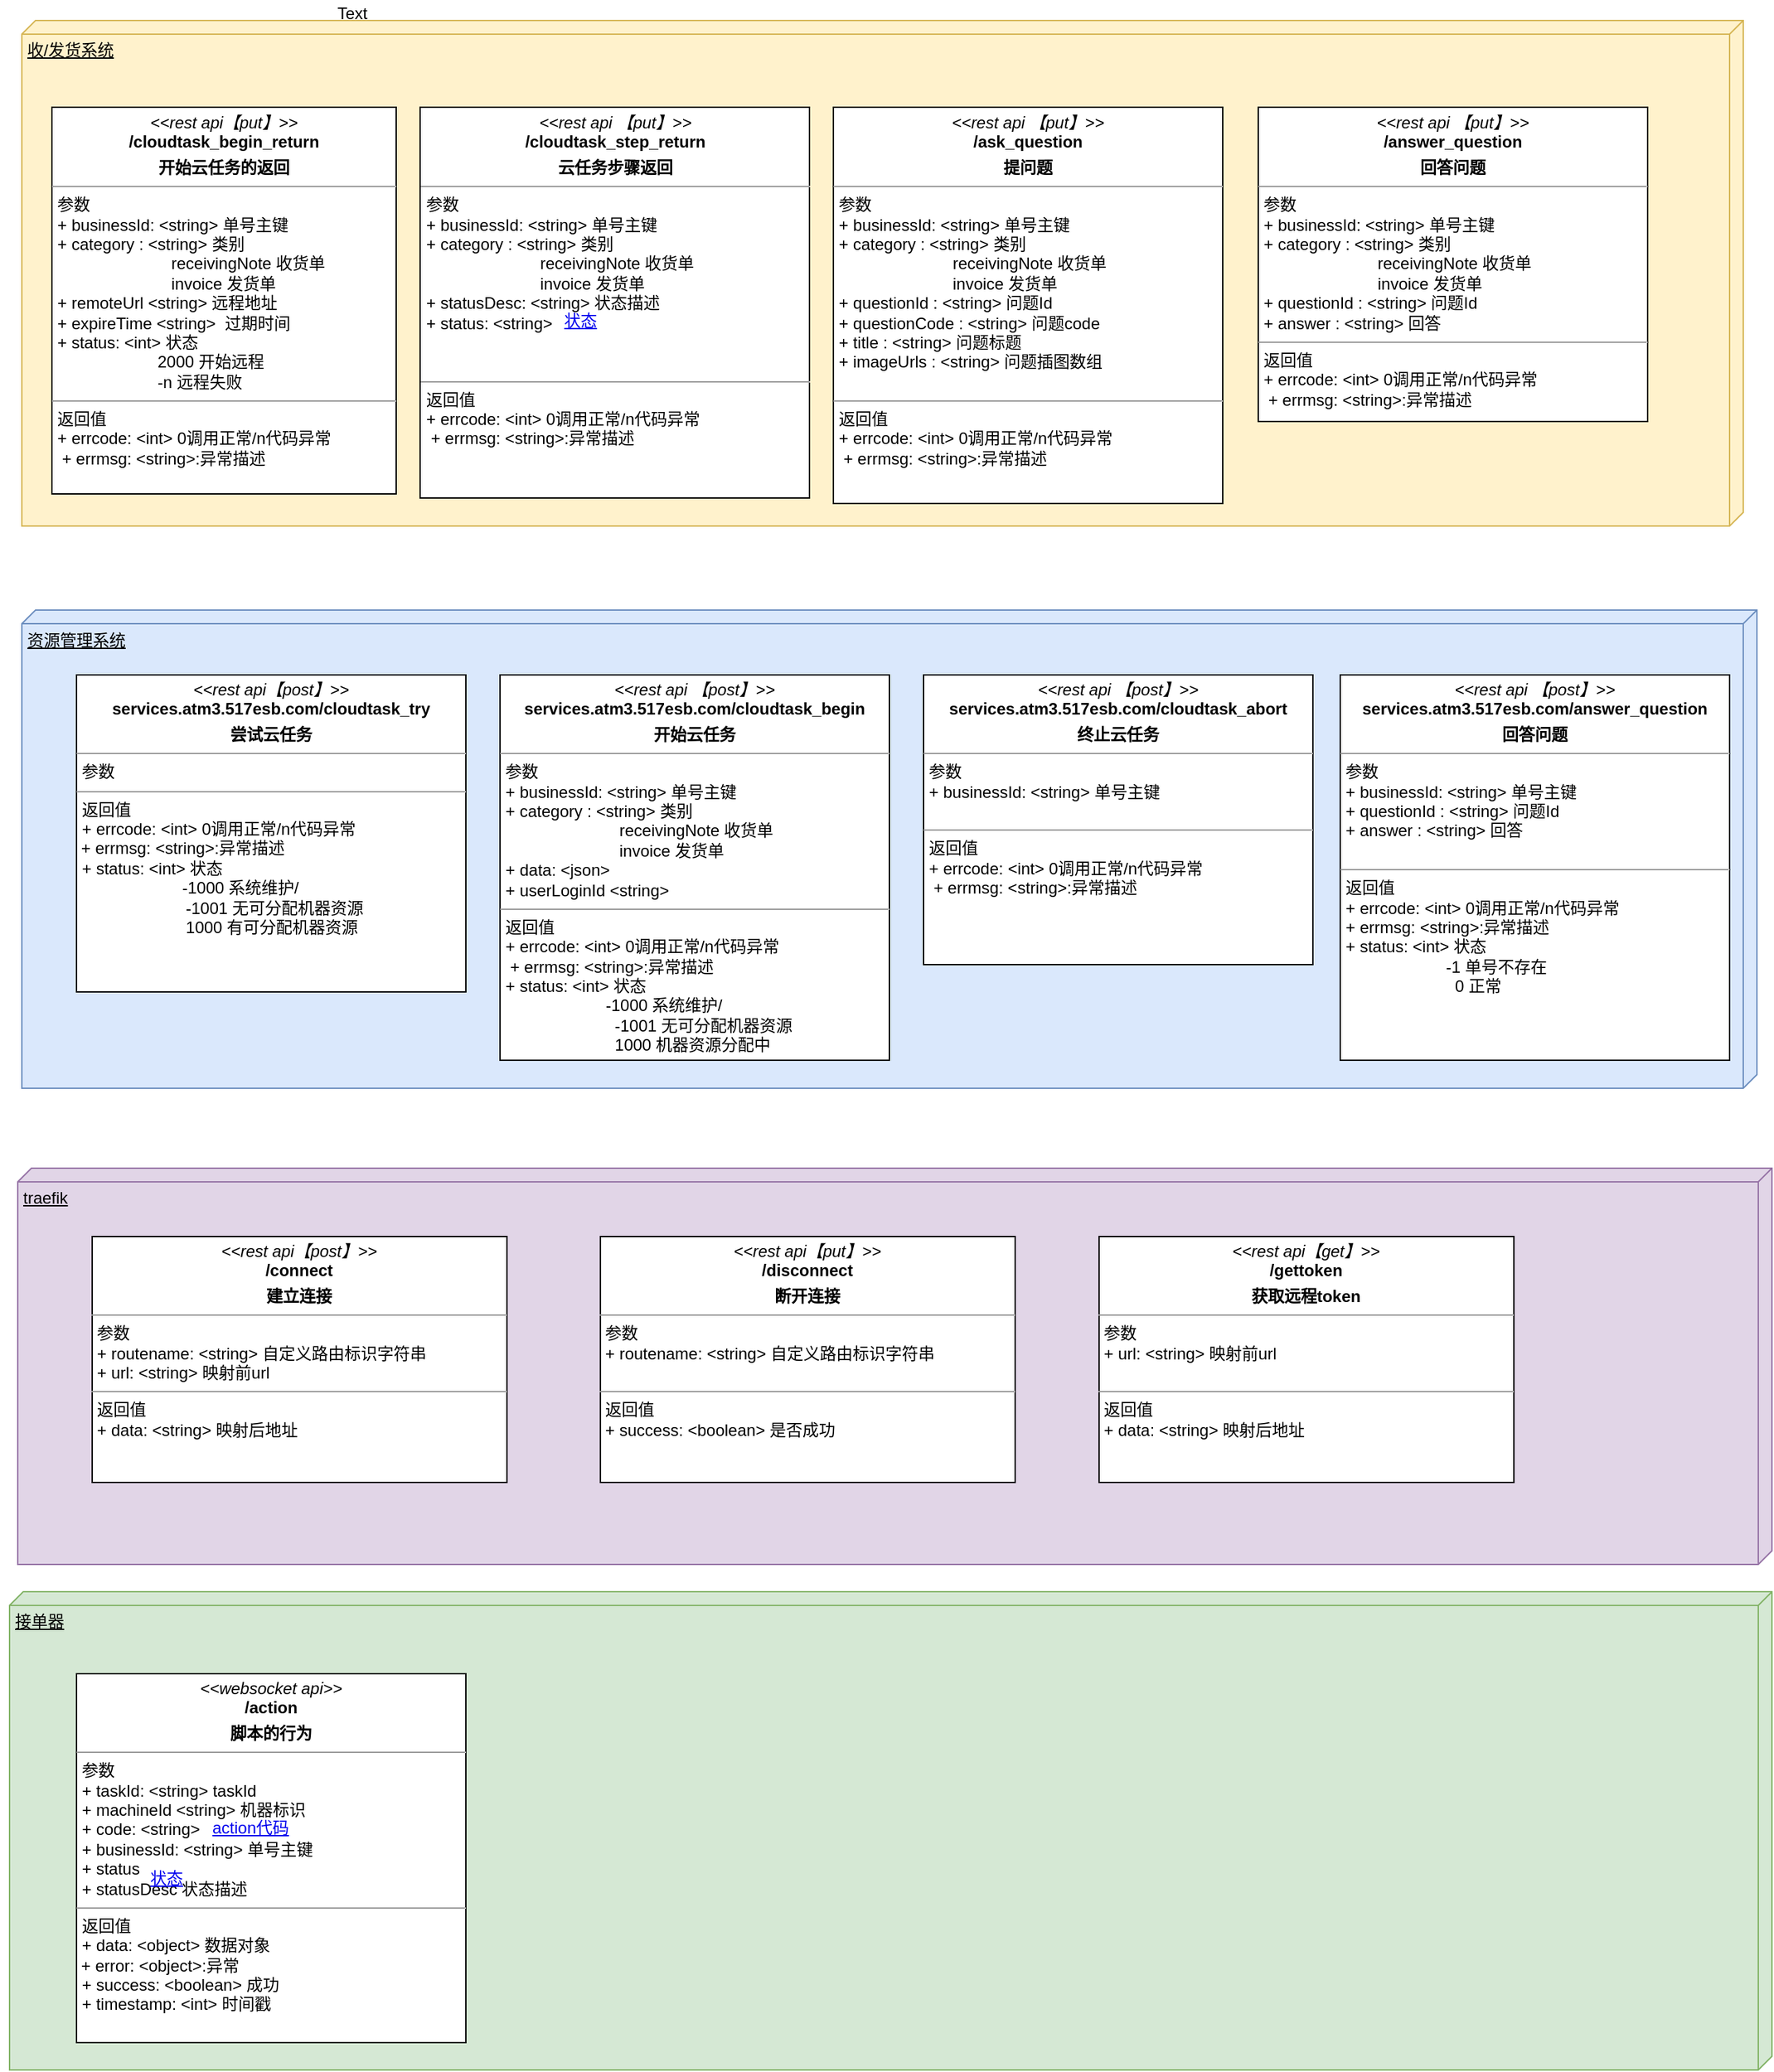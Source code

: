 <mxfile version="11.0.8" type="github"><diagram name="atm3接口" id="5f0bae14-7c28-e335-631c-24af17079c00"><mxGraphModel dx="1613" dy="428" grid="1" gridSize="10" guides="1" tooltips="1" connect="1" arrows="1" fold="1" page="1" pageScale="1" pageWidth="827" pageHeight="583" background="#ffffff" math="0" shadow="0"><root><mxCell id="0"/><mxCell id="1" parent="0"/><mxCell id="wDjim2EL8SUOX5LaXgh2-7" value="&lt;span style=&quot;font-family: &amp;#34;helvetica&amp;#34; , &amp;#34;arial&amp;#34; , sans-serif ; font-size: 0px&quot;&gt;%3CmxGraphModel%3E%3Croot%3E%3CmxCell%20id%3D%220%22%2F%3E%3CmxCell%20id%3D%221%22%20parent%3D%220%22%2F%3E%3CmxCell%20id%3D%222%22%20value%3D%22%26lt%3Bp%20style%3D%26quot%3Bmargin%3A%200px%20%3B%20margin-top%3A%204px%20%3B%20text-align%3A%20center%26quot%3B%26gt%3B%26lt%3Bi%26gt%3B%26amp%3Blt%3B%26amp%3Blt%3Brest%20api%26amp%3Bgt%3B%26amp%3Bgt%3B%26lt%3B%2Fi%26gt%3B%26lt%3Bbr%26gt%3B%26lt%3Bb%26gt%3Bservices.atm3.517esb.com%2Fremote_try%26lt%3B%2Fb%26gt%3B%26lt%3B%2Fp%26gt%3B%26lt%3Bp%20style%3D%26quot%3Bmargin%3A%200px%20%3B%20margin-top%3A%204px%20%3B%20text-align%3A%20center%26quot%3B%26gt%3B%26lt%3Bb%26gt%3B%E8%BF%9C%E7%A8%8B%E5%B0%9D%E8%AF%95%26lt%3B%2Fb%26gt%3B%26lt%3B%2Fp%26gt%3B%26lt%3Bhr%20size%3D%26quot%3B1%26quot%3B%26gt%3B%26lt%3Bp%20style%3D%26quot%3Bmargin%3A%200px%20%3B%20margin-left%3A%204px%26quot%3B%26gt%3B%E5%8F%82%E6%95%B0%26lt%3B%2Fp%26gt%3B%26lt%3Bp%20style%3D%26quot%3Bmargin%3A%200px%20%3B%20margin-left%3A%204px%26quot%3B%26gt%3B%2B%20field1%3A%20Type%26lt%3Bbr%26gt%3B%2B%20field2%3A%20Type%26lt%3B%2Fp%26gt%3B%26lt%3Bhr%20size%3D%26quot%3B1%26quot%3B%26gt%3B%26lt%3Bp%20style%3D%26quot%3Bmargin%3A%200px%20%3B%20margin-left%3A%204px%26quot%3B%26gt%3B%E8%BF%94%E5%9B%9E%E5%80%BC%26lt%3B%2Fp%26gt%3B%26lt%3Bp%20style%3D%26quot%3Bmargin%3A%200px%20%3B%20margin-left%3A%204px%26quot%3B%26gt%3B%2B%20method1(Type)%3A%20Type%26lt%3Bbr%26gt%3B%2B%20method2(Type%2C%20Type)%3A%20Type%26lt%3B%2Fp%26gt%3B%22%20style%3D%22verticalAlign%3Dtop%3Balign%3Dleft%3Boverflow%3Dfill%3BfontSize%3D12%3BfontFamily%3DHelvetica%3Bhtml%3D1%3B%22%20vertex%3D%221%22%20parent%3D%221%22%3E%3CmxGeometry%20x%3D%22255%22%20y%3D%221460%22%20width%3D%22285%22%20height%3D%22210%22%20as%3D%22geometry%22%2F%3E%3C%2FmxCell%3E%3C%2Froot%3E%3C%2FmxGraphModel%3E&lt;/span&gt;" style="text;html=1;resizable=0;points=[];autosize=1;align=left;verticalAlign=top;spacingTop=-4;" parent="1" vertex="1"><mxGeometry x="250" y="145" width="20" height="20" as="geometry"/></mxCell><mxCell id="wDjim2EL8SUOX5LaXgh2-8" value="&lt;span style=&quot;font-family: &amp;#34;helvetica&amp;#34; , &amp;#34;arial&amp;#34; , sans-serif ; font-size: 0px&quot;&gt;%3CmxGraphModel%3E%3Croot%3E%3CmxCell%20id%3D%220%22%2F%3E%3CmxCell%20id%3D%221%22%20parent%3D%220%22%2F%3E%3CmxCell%20id%3D%222%22%20value%3D%22%26lt%3Bp%20style%3D%26quot%3Bmargin%3A%200px%20%3B%20margin-top%3A%204px%20%3B%20text-align%3A%20center%26quot%3B%26gt%3B%26lt%3Bi%26gt%3B%26amp%3Blt%3B%26amp%3Blt%3Brest%20api%26amp%3Bgt%3B%26amp%3Bgt%3B%26lt%3B%2Fi%26gt%3B%26lt%3Bbr%26gt%3B%26lt%3Bb%26gt%3Bservices.atm3.517esb.com%2Fremote_try%26lt%3B%2Fb%26gt%3B%26lt%3B%2Fp%26gt%3B%26lt%3Bp%20style%3D%26quot%3Bmargin%3A%200px%20%3B%20margin-top%3A%204px%20%3B%20text-align%3A%20center%26quot%3B%26gt%3B%26lt%3Bb%26gt%3B%E8%BF%9C%E7%A8%8B%E5%B0%9D%E8%AF%95%26lt%3B%2Fb%26gt%3B%26lt%3B%2Fp%26gt%3B%26lt%3Bhr%20size%3D%26quot%3B1%26quot%3B%26gt%3B%26lt%3Bp%20style%3D%26quot%3Bmargin%3A%200px%20%3B%20margin-left%3A%204px%26quot%3B%26gt%3B%E5%8F%82%E6%95%B0%26lt%3B%2Fp%26gt%3B%26lt%3Bp%20style%3D%26quot%3Bmargin%3A%200px%20%3B%20margin-left%3A%204px%26quot%3B%26gt%3B%2B%20field1%3A%20Type%26lt%3Bbr%26gt%3B%2B%20field2%3A%20Type%26lt%3B%2Fp%26gt%3B%26lt%3Bhr%20size%3D%26quot%3B1%26quot%3B%26gt%3B%26lt%3Bp%20style%3D%26quot%3Bmargin%3A%200px%20%3B%20margin-left%3A%204px%26quot%3B%26gt%3B%E8%BF%94%E5%9B%9E%E5%80%BC%26lt%3B%2Fp%26gt%3B%26lt%3Bp%20style%3D%26quot%3Bmargin%3A%200px%20%3B%20margin-left%3A%204px%26quot%3B%26gt%3B%2B%20method1(Type)%3A%20Type%26lt%3Bbr%26gt%3B%2B%20method2(Type%2C%20Type)%3A%20Type%26lt%3B%2Fp%26gt%3B%22%20style%3D%22verticalAlign%3Dtop%3Balign%3Dleft%3Boverflow%3Dfill%3BfontSize%3D12%3BfontFamily%3DHelvetica%3Bhtml%3D1%3B%22%20vertex%3D%221%22%20parent%3D%221%22%3E%3CmxGeometry%20x%3D%22255%22%20y%3D%221460%22%20width%3D%22285%22%20height%3D%22210%22%20as%3D%22geometry%22%2F%3E%3C%2FmxCell%3E%3C%2Froot%3E%3C%2FmxGraphModel%3E&lt;/span&gt;" style="text;html=1;resizable=0;points=[];autosize=1;align=left;verticalAlign=top;spacingTop=-4;" parent="1" vertex="1"><mxGeometry x="245" y="99" width="20" height="20" as="geometry"/></mxCell><mxCell id="wDjim2EL8SUOX5LaXgh2-9" value="&lt;span style=&quot;font-family: &amp;#34;helvetica&amp;#34; , &amp;#34;arial&amp;#34; , sans-serif ; font-size: 0px&quot;&gt;%3CmxGraphModel%3E%3Croot%3E%3CmxCell%20id%3D%220%22%2F%3E%3CmxCell%20id%3D%221%22%20parent%3D%220%22%2F%3E%3CmxCell%20id%3D%222%22%20value%3D%22%26lt%3Bp%20style%3D%26quot%3Bmargin%3A%200px%20%3B%20margin-top%3A%204px%20%3B%20text-align%3A%20center%26quot%3B%26gt%3B%26lt%3Bi%26gt%3B%26amp%3Blt%3B%26amp%3Blt%3Brest%20api%26amp%3Bgt%3B%26amp%3Bgt%3B%26lt%3B%2Fi%26gt%3B%26lt%3Bbr%26gt%3B%26lt%3Bb%26gt%3Bservices.atm3.517esb.com%2Fremote_try%26lt%3B%2Fb%26gt%3B%26lt%3B%2Fp%26gt%3B%26lt%3Bp%20style%3D%26quot%3Bmargin%3A%200px%20%3B%20margin-top%3A%204px%20%3B%20text-align%3A%20center%26quot%3B%26gt%3B%26lt%3Bb%26gt%3B%E8%BF%9C%E7%A8%8B%E5%B0%9D%E8%AF%95%26lt%3B%2Fb%26gt%3B%26lt%3B%2Fp%26gt%3B%26lt%3Bhr%20size%3D%26quot%3B1%26quot%3B%26gt%3B%26lt%3Bp%20style%3D%26quot%3Bmargin%3A%200px%20%3B%20margin-left%3A%204px%26quot%3B%26gt%3B%E5%8F%82%E6%95%B0%26lt%3B%2Fp%26gt%3B%26lt%3Bp%20style%3D%26quot%3Bmargin%3A%200px%20%3B%20margin-left%3A%204px%26quot%3B%26gt%3B%2B%20field1%3A%20Type%26lt%3Bbr%26gt%3B%2B%20field2%3A%20Type%26lt%3B%2Fp%26gt%3B%26lt%3Bhr%20size%3D%26quot%3B1%26quot%3B%26gt%3B%26lt%3Bp%20style%3D%26quot%3Bmargin%3A%200px%20%3B%20margin-left%3A%204px%26quot%3B%26gt%3B%E8%BF%94%E5%9B%9E%E5%80%BC%26lt%3B%2Fp%26gt%3B%26lt%3Bp%20style%3D%26quot%3Bmargin%3A%200px%20%3B%20margin-left%3A%204px%26quot%3B%26gt%3B%2B%20method1(Type)%3A%20Type%26lt%3Bbr%26gt%3B%2B%20method2(Type%2C%20Type)%3A%20Type%26lt%3B%2Fp%26gt%3B%22%20style%3D%22verticalAlign%3Dtop%3Balign%3Dleft%3Boverflow%3Dfill%3BfontSize%3D12%3BfontFamily%3DHelvetica%3Bhtml%3D1%3B%22%20vertex%3D%221%22%20parent%3D%221%22%3E%3CmxGeometry%20x%3D%22255%22%20y%3D%221460%22%20width%3D%22285%22%20height%3D%22210%22%20as%3D%22geometry%22%2F%3E%3C%2FmxCell%3E%3C%2Froot%3E%3C%2FmxGraphModel%3E&lt;/span&gt;" style="text;html=1;resizable=0;points=[];autosize=1;align=left;verticalAlign=top;spacingTop=-4;" parent="1" vertex="1"><mxGeometry x="191" y="126" width="20" height="20" as="geometry"/></mxCell><UserObject label="&lt;div style=&quot;text-align: left&quot;&gt;状态&lt;/div&gt;" link="https://shimo.im/sheets/Pv9k8VQtpjqkjPqq/" id="mWRyq8GrfaxQnDVQ-kDO-4"><mxCell style="text;html=1;strokeColor=none;fillColor=none;whiteSpace=wrap;align=center;verticalAlign=middle;fontColor=#0000EE;fontStyle=4;" parent="1" vertex="1"><mxGeometry x="-290" y="185" width="30" height="24" as="geometry"/></mxCell></UserObject><mxCell id="DqoQLIUouqhV0eJrrdmd-7" value="" style="group" parent="1" vertex="1" connectable="0"><mxGeometry x="-827" y="40" width="1260" height="370" as="geometry"/></mxCell><mxCell id="DqoQLIUouqhV0eJrrdmd-6" value="" style="group" parent="DqoQLIUouqhV0eJrrdmd-7" vertex="1" connectable="0"><mxGeometry width="1260" height="370" as="geometry"/></mxCell><mxCell id="wDjim2EL8SUOX5LaXgh2-30" value="收/发货系统" style="verticalAlign=top;align=left;spacingTop=8;spacingLeft=2;spacingRight=12;shape=cube;size=10;direction=south;fontStyle=4;html=1;fillColor=#fff2cc;strokeColor=#d6b656;" parent="DqoQLIUouqhV0eJrrdmd-6" vertex="1"><mxGeometry x="16" y="-20" width="1260" height="370" as="geometry"/></mxCell><mxCell id="wDjim2EL8SUOX5LaXgh2-13" value="&lt;p style=&quot;margin: 0px ; margin-top: 4px ; text-align: center&quot;&gt;&lt;i&gt;&amp;lt;&amp;lt;rest api【put】&amp;gt;&amp;gt;&lt;/i&gt;&lt;br&gt;&lt;b&gt;/cloudtask_begin_return&lt;/b&gt;&lt;/p&gt;&lt;p style=&quot;margin: 0px ; margin-top: 4px ; text-align: center&quot;&gt;&lt;b&gt;开始云任务的返回&lt;/b&gt;&lt;/p&gt;&lt;hr size=&quot;1&quot;&gt;&lt;p style=&quot;margin: 0px ; margin-left: 4px&quot;&gt;参数&lt;/p&gt;&lt;p style=&quot;margin: 0px 0px 0px 4px&quot;&gt;+ businessId: &amp;lt;string&amp;gt; 单号主键&lt;/p&gt;&lt;p style=&quot;margin: 0px 0px 0px 4px&quot;&gt;+ category : &amp;lt;string&amp;gt; 类别&amp;nbsp;&lt;/p&gt;&lt;p style=&quot;margin: 0px 0px 0px 4px&quot;&gt;&amp;nbsp; &amp;nbsp; &amp;nbsp; &amp;nbsp; &amp;nbsp; &amp;nbsp; &amp;nbsp; &amp;nbsp; &amp;nbsp; &amp;nbsp; &amp;nbsp; &amp;nbsp; &amp;nbsp;receivingNote 收货单&lt;/p&gt;&lt;p style=&quot;margin: 0px 0px 0px 4px&quot;&gt;&amp;nbsp; &amp;nbsp; &amp;nbsp; &amp;nbsp; &amp;nbsp; &amp;nbsp; &amp;nbsp; &amp;nbsp; &amp;nbsp; &amp;nbsp; &amp;nbsp; &amp;nbsp; &amp;nbsp;invoice 发货单&lt;/p&gt;&lt;p style=&quot;margin: 0px 0px 0px 4px&quot;&gt;+ remoteUrl &amp;lt;string&amp;gt; 远程地址&lt;/p&gt;&lt;p style=&quot;margin: 0px 0px 0px 4px&quot;&gt;+ expireTime &amp;lt;string&amp;gt;&amp;nbsp; 过期时间&lt;/p&gt;&lt;p style=&quot;margin: 0px 0px 0px 4px&quot;&gt;+ status:&lt;span&gt;&amp;nbsp;&lt;/span&gt;&lt;span&gt;&amp;lt;int&amp;gt; 状态&amp;nbsp;&lt;/span&gt;&lt;/p&gt;&lt;p style=&quot;margin: 0px 0px 0px 4px&quot;&gt;&lt;span style=&quot;font-family: , , &amp;#34;pingfang sc&amp;#34; , &amp;#34;helvetica&amp;#34; , &amp;#34;tahoma&amp;#34; , &amp;#34;arial&amp;#34; , &amp;#34;hiragino sans gb&amp;#34; , &amp;#34;microsoft yahei&amp;#34; , &amp;#34;simsun&amp;#34; , &amp;#34;heiti&amp;#34; , sans-serif ; white-space: pre-wrap ; background-color: rgb(255 , 255 , 255)&quot;&gt;                      2000 开始远程&lt;/span&gt;&lt;span&gt;&lt;br&gt;&lt;/span&gt;&lt;/p&gt;&lt;p style=&quot;margin: 0px 0px 0px 4px&quot;&gt;&amp;nbsp; &amp;nbsp; &amp;nbsp; &amp;nbsp; &amp;nbsp; &amp;nbsp; &amp;nbsp; &amp;nbsp; &amp;nbsp; &amp;nbsp; &amp;nbsp; -n 远程失败&lt;/p&gt;&lt;hr size=&quot;1&quot;&gt;&lt;p style=&quot;margin: 0px ; margin-left: 4px&quot;&gt;返回值&lt;/p&gt;&lt;p style=&quot;margin: 0px 0px 0px 4px&quot;&gt;+ errcode: &amp;lt;int&amp;gt; 0调用正常/n代码异常&amp;nbsp;&lt;/p&gt;&lt;p style=&quot;margin: 0px ; margin-left: 4px&quot;&gt;&amp;nbsp;+&amp;nbsp;errmsg: &amp;lt;string&amp;gt;:异常描述&lt;br&gt;&lt;/p&gt;" style="verticalAlign=top;align=left;overflow=fill;fontSize=12;fontFamily=Helvetica;html=1;" parent="DqoQLIUouqhV0eJrrdmd-6" vertex="1"><mxGeometry x="38" y="43.5" width="252" height="283" as="geometry"/></mxCell><mxCell id="wDjim2EL8SUOX5LaXgh2-16" value="&lt;p style=&quot;margin: 0px ; margin-top: 4px ; text-align: center&quot;&gt;&lt;i&gt;&amp;lt;&amp;lt;rest api 【put】&amp;gt;&amp;gt;&lt;/i&gt;&lt;br&gt;&lt;b&gt;/cloudtask_step_return&lt;/b&gt;&lt;/p&gt;&lt;p style=&quot;margin: 0px ; margin-top: 4px ; text-align: center&quot;&gt;&lt;b&gt;云任务步骤返回&lt;/b&gt;&lt;/p&gt;&lt;hr size=&quot;1&quot;&gt;&lt;p style=&quot;margin: 0px ; margin-left: 4px&quot;&gt;参数&lt;/p&gt;&lt;p style=&quot;margin: 0px 0px 0px 4px&quot;&gt;+ businessId: &amp;lt;string&amp;gt; 单号主键&lt;/p&gt;&lt;p style=&quot;margin: 0px 0px 0px 4px&quot;&gt;+ category : &amp;lt;string&amp;gt; 类别&amp;nbsp;&lt;/p&gt;&lt;p style=&quot;margin: 0px 0px 0px 4px&quot;&gt;&amp;nbsp; &amp;nbsp; &amp;nbsp; &amp;nbsp; &amp;nbsp; &amp;nbsp; &amp;nbsp; &amp;nbsp; &amp;nbsp; &amp;nbsp; &amp;nbsp; &amp;nbsp; &amp;nbsp;receivingNote 收货单&lt;/p&gt;&lt;p style=&quot;margin: 0px 0px 0px 4px&quot;&gt;&amp;nbsp; &amp;nbsp; &amp;nbsp; &amp;nbsp; &amp;nbsp; &amp;nbsp; &amp;nbsp; &amp;nbsp; &amp;nbsp; &amp;nbsp; &amp;nbsp; &amp;nbsp; &amp;nbsp;invoice 发货单&lt;/p&gt;&lt;p style=&quot;margin: 0px 0px 0px 4px&quot;&gt;+ statusDesc: &amp;lt;string&amp;gt; 状态描述&lt;/p&gt;&lt;p style=&quot;margin: 0px 0px 0px 4px&quot;&gt;+ status: &amp;lt;string&amp;gt;&amp;nbsp;&amp;nbsp;&lt;/p&gt;&lt;p style=&quot;margin: 0px 0px 0px 4px&quot;&gt;&amp;nbsp; &amp;nbsp; &amp;nbsp; &amp;nbsp; &amp;nbsp; &amp;nbsp; &amp;nbsp; &amp;nbsp;&lt;/p&gt;&lt;p style=&quot;margin: 0px 0px 0px 4px&quot;&gt;&amp;nbsp; &amp;nbsp; &amp;nbsp; &amp;nbsp; &amp;nbsp; &amp;nbsp; &amp;nbsp; &amp;nbsp;&lt;/p&gt;&lt;hr size=&quot;1&quot;&gt;&lt;p style=&quot;margin: 0px ; margin-left: 4px&quot;&gt;返回值&lt;/p&gt;&lt;p style=&quot;margin: 0px 0px 0px 4px&quot;&gt;+ errcode: &amp;lt;int&amp;gt; 0调用正常/n代码异常&amp;nbsp;&lt;/p&gt;&lt;p style=&quot;margin: 0px 0px 0px 4px&quot;&gt;&amp;nbsp;+&amp;nbsp;errmsg: &amp;lt;string&amp;gt;:异常描述&lt;/p&gt;" style="verticalAlign=top;align=left;overflow=fill;fontSize=12;fontFamily=Helvetica;html=1;" parent="DqoQLIUouqhV0eJrrdmd-6" vertex="1"><mxGeometry x="307.5" y="43.5" width="285" height="286" as="geometry"/></mxCell><mxCell id="wDjim2EL8SUOX5LaXgh2-23" value="&lt;p style=&quot;margin: 0px ; margin-top: 4px ; text-align: center&quot;&gt;&lt;i&gt;&amp;lt;&amp;lt;rest api 【put】&amp;gt;&amp;gt;&lt;/i&gt;&lt;br&gt;&lt;b&gt;/ask_question&lt;/b&gt;&lt;/p&gt;&lt;p style=&quot;margin: 0px ; margin-top: 4px ; text-align: center&quot;&gt;&lt;b&gt;提问题&lt;/b&gt;&lt;/p&gt;&lt;hr size=&quot;1&quot;&gt;&lt;p style=&quot;margin: 0px ; margin-left: 4px&quot;&gt;参数&lt;/p&gt;&lt;p style=&quot;margin: 0px 0px 0px 4px&quot;&gt;+ businessId: &amp;lt;string&amp;gt; 单号主键&lt;/p&gt;&lt;p style=&quot;margin: 0px 0px 0px 4px&quot;&gt;+ category : &amp;lt;string&amp;gt; 类别&amp;nbsp;&lt;/p&gt;&lt;p style=&quot;margin: 0px 0px 0px 4px&quot;&gt;&amp;nbsp; &amp;nbsp; &amp;nbsp; &amp;nbsp; &amp;nbsp; &amp;nbsp; &amp;nbsp; &amp;nbsp; &amp;nbsp; &amp;nbsp; &amp;nbsp; &amp;nbsp; &amp;nbsp;receivingNote 收货单&lt;/p&gt;&lt;p style=&quot;margin: 0px 0px 0px 4px&quot;&gt;&amp;nbsp; &amp;nbsp; &amp;nbsp; &amp;nbsp; &amp;nbsp; &amp;nbsp; &amp;nbsp; &amp;nbsp; &amp;nbsp; &amp;nbsp; &amp;nbsp; &amp;nbsp; &amp;nbsp;invoice 发货单&lt;/p&gt;&lt;p style=&quot;margin: 0px 0px 0px 4px&quot;&gt;+ questionId : &amp;lt;string&amp;gt; 问题Id&amp;nbsp;&lt;br&gt;&lt;/p&gt;&lt;p style=&quot;margin: 0px 0px 0px 4px&quot;&gt;+ questionCode : &amp;lt;string&amp;gt; 问题code&lt;/p&gt;&lt;p style=&quot;margin: 0px 0px 0px 4px&quot;&gt;+ title : &amp;lt;string&amp;gt; 问题标题&lt;/p&gt;&lt;p style=&quot;margin: 0px 0px 0px 4px&quot;&gt;+ imageUrls : &amp;lt;string&amp;gt; 问题插图数组&lt;span&gt;&amp;nbsp;&lt;/span&gt;&lt;/p&gt;&lt;p style=&quot;margin: 0px ; margin-left: 4px&quot;&gt;&lt;br&gt;&lt;/p&gt;&lt;hr size=&quot;1&quot;&gt;&lt;p style=&quot;margin: 0px 0px 0px 4px&quot;&gt;返回值&lt;/p&gt;&lt;p style=&quot;margin: 0px 0px 0px 4px&quot;&gt;+ errcode: &amp;lt;int&amp;gt; 0调用正常/n代码异常&amp;nbsp;&lt;/p&gt;&lt;p style=&quot;margin: 0px 0px 0px 4px&quot;&gt;&amp;nbsp;+&amp;nbsp;errmsg: &amp;lt;string&amp;gt;:异常描述&lt;/p&gt;" style="verticalAlign=top;align=left;overflow=fill;fontSize=12;fontFamily=Helvetica;html=1;" parent="DqoQLIUouqhV0eJrrdmd-6" vertex="1"><mxGeometry x="610" y="43.5" width="285" height="290" as="geometry"/></mxCell><mxCell id="wDjim2EL8SUOX5LaXgh2-25" value="&lt;p style=&quot;margin: 0px ; margin-top: 4px ; text-align: center&quot;&gt;&lt;i&gt;&amp;lt;&amp;lt;rest api 【put】&amp;gt;&amp;gt;&lt;/i&gt;&lt;br&gt;&lt;b&gt;/answer_question&lt;/b&gt;&lt;/p&gt;&lt;p style=&quot;margin: 0px ; margin-top: 4px ; text-align: center&quot;&gt;&lt;b&gt;回答问题&lt;/b&gt;&lt;/p&gt;&lt;hr size=&quot;1&quot;&gt;&lt;p style=&quot;margin: 0px 0px 0px 4px&quot;&gt;参数&lt;/p&gt;&lt;p style=&quot;margin: 0px 0px 0px 4px&quot;&gt;+ businessId: &amp;lt;string&amp;gt; 单号主键&lt;/p&gt;&lt;p style=&quot;margin: 0px 0px 0px 4px&quot;&gt;+ category : &amp;lt;string&amp;gt; 类别&amp;nbsp;&lt;/p&gt;&lt;p style=&quot;margin: 0px 0px 0px 4px&quot;&gt;&amp;nbsp; &amp;nbsp; &amp;nbsp; &amp;nbsp; &amp;nbsp; &amp;nbsp; &amp;nbsp; &amp;nbsp; &amp;nbsp; &amp;nbsp; &amp;nbsp; &amp;nbsp; &amp;nbsp;receivingNote 收货单&lt;/p&gt;&lt;p style=&quot;margin: 0px 0px 0px 4px&quot;&gt;&amp;nbsp; &amp;nbsp; &amp;nbsp; &amp;nbsp; &amp;nbsp; &amp;nbsp; &amp;nbsp; &amp;nbsp; &amp;nbsp; &amp;nbsp; &amp;nbsp; &amp;nbsp; &amp;nbsp;invoice 发货单&lt;/p&gt;&lt;p style=&quot;margin: 0px 0px 0px 4px&quot;&gt;+ questionId : &amp;lt;string&amp;gt; 问题Id&amp;nbsp;&lt;/p&gt;&lt;p style=&quot;margin: 0px 0px 0px 4px&quot;&gt;+ answer : &amp;lt;string&amp;gt; 回答&lt;/p&gt;&lt;hr size=&quot;1&quot;&gt;&lt;p style=&quot;margin: 0px 0px 0px 4px&quot;&gt;返回值&lt;/p&gt;&lt;p style=&quot;margin: 0px 0px 0px 4px&quot;&gt;+ errcode: &amp;lt;int&amp;gt; 0调用正常/n代码异常&amp;nbsp;&lt;/p&gt;&lt;p style=&quot;margin: 0px 0px 0px 4px&quot;&gt;&amp;nbsp;+&amp;nbsp;errmsg: &amp;lt;string&amp;gt;:异常描述&lt;/p&gt;" style="verticalAlign=top;align=left;overflow=fill;fontSize=12;fontFamily=Helvetica;html=1;" parent="DqoQLIUouqhV0eJrrdmd-6" vertex="1"><mxGeometry x="921" y="43.5" width="285" height="230" as="geometry"/></mxCell><UserObject label="状态" link="https://shimo.im/sheets/Pv9k8VQtpjqkjPqq/MODOC" id="jC3L8UQaiBOo3FRZEh25-1"><mxCell style="text;html=1;strokeColor=none;fillColor=none;whiteSpace=wrap;align=center;verticalAlign=middle;fontColor=#0000EE;fontStyle=4;" parent="DqoQLIUouqhV0eJrrdmd-6" vertex="1"><mxGeometry x="409.5" y="200" width="30" as="geometry"/></mxCell></UserObject><mxCell id="DqoQLIUouqhV0eJrrdmd-8" value="" style="group" parent="1" vertex="1" connectable="0"><mxGeometry x="-811" y="421.5" width="1270" height="390" as="geometry"/></mxCell><mxCell id="wDjim2EL8SUOX5LaXgh2-35" value="资源管理系统" style="verticalAlign=top;align=left;spacingTop=8;spacingLeft=2;spacingRight=12;shape=cube;size=10;direction=south;fontStyle=4;html=1;fillColor=#dae8fc;strokeColor=#6c8ebf;" parent="DqoQLIUouqhV0eJrrdmd-8" vertex="1"><mxGeometry y="30" width="1270" height="350" as="geometry"/></mxCell><mxCell id="wDjim2EL8SUOX5LaXgh2-10" value="&lt;p style=&quot;margin: 0px ; margin-top: 4px ; text-align: center&quot;&gt;&lt;i&gt;&amp;lt;&amp;lt;rest api【post】&amp;gt;&amp;gt;&lt;/i&gt;&lt;br&gt;&lt;b&gt;services.atm3.517esb.com/cloudtask_try&lt;/b&gt;&lt;/p&gt;&lt;p style=&quot;margin: 0px ; margin-top: 4px ; text-align: center&quot;&gt;&lt;b&gt;尝试云任务&lt;/b&gt;&lt;/p&gt;&lt;hr size=&quot;1&quot;&gt;&lt;p style=&quot;margin: 0px ; margin-left: 4px&quot;&gt;参数&lt;/p&gt;&lt;hr size=&quot;1&quot;&gt;&lt;p style=&quot;margin: 0px ; margin-left: 4px&quot;&gt;返回值&lt;/p&gt;&lt;p style=&quot;margin: 0px ; margin-left: 4px&quot;&gt;+ errcode: &amp;lt;int&amp;gt; 0调用正常/n代码异常&amp;nbsp;&lt;/p&gt;&amp;nbsp;+&amp;nbsp;&lt;span&gt;errmsg: &amp;lt;string&amp;gt;:异常描述&lt;/span&gt;&lt;br&gt;&lt;p style=&quot;margin: 0px ; margin-left: 4px&quot;&gt;+ status: &amp;lt;int&amp;gt; 状态&amp;nbsp;&lt;/p&gt;&lt;p style=&quot;margin: 0px ; margin-left: 4px&quot;&gt;&amp;nbsp; &amp;nbsp; &amp;nbsp; &amp;nbsp; &amp;nbsp; &amp;nbsp; &amp;nbsp; &amp;nbsp; &amp;nbsp; &amp;nbsp; &amp;nbsp; -1000 系统维护/&lt;/p&gt;&amp;nbsp; &amp;nbsp; &amp;nbsp; &amp;nbsp; &amp;nbsp; &amp;nbsp; &amp;nbsp; &amp;nbsp; &amp;nbsp; &amp;nbsp; &amp;nbsp; &amp;nbsp; -1001 无可分配机器资源&lt;br&gt;&amp;nbsp; &amp;nbsp; &amp;nbsp; &amp;nbsp; &amp;nbsp; &amp;nbsp; &amp;nbsp; &amp;nbsp; &amp;nbsp; &amp;nbsp; &amp;nbsp; &amp;nbsp; 1000 有可分配机器资源&lt;br&gt;&lt;p style=&quot;margin: 0px ; margin-left: 4px&quot;&gt;&amp;nbsp;&amp;nbsp;&lt;/p&gt;" style="verticalAlign=top;align=left;overflow=fill;fontSize=12;fontFamily=Helvetica;html=1;" parent="DqoQLIUouqhV0eJrrdmd-8" vertex="1"><mxGeometry x="40" y="77.5" width="285" height="232" as="geometry"/></mxCell><mxCell id="wDjim2EL8SUOX5LaXgh2-11" value="&lt;p style=&quot;margin: 0px ; margin-top: 4px ; text-align: center&quot;&gt;&lt;i&gt;&amp;lt;&amp;lt;rest api 【post】&amp;gt;&amp;gt;&lt;/i&gt;&lt;br&gt;&lt;b&gt;services.atm3.517esb.com/cloudtask_begin&lt;/b&gt;&lt;/p&gt;&lt;p style=&quot;margin: 0px ; margin-top: 4px ; text-align: center&quot;&gt;&lt;b&gt;开始云任务&lt;/b&gt;&lt;/p&gt;&lt;hr size=&quot;1&quot;&gt;&lt;p style=&quot;margin: 0px ; margin-left: 4px&quot;&gt;参数&lt;/p&gt;&lt;p style=&quot;margin: 0px ; margin-left: 4px&quot;&gt;+ businessId: &amp;lt;string&amp;gt; 单号主键&lt;/p&gt;&lt;p style=&quot;margin: 0px ; margin-left: 4px&quot;&gt;+ category : &amp;lt;string&amp;gt; 类别&amp;nbsp;&lt;/p&gt;&lt;p style=&quot;margin: 0px ; margin-left: 4px&quot;&gt;&amp;nbsp; &amp;nbsp; &amp;nbsp; &amp;nbsp; &amp;nbsp; &amp;nbsp; &amp;nbsp; &amp;nbsp; &amp;nbsp; &amp;nbsp; &amp;nbsp; &amp;nbsp; &amp;nbsp;receivingNote 收货单&lt;/p&gt;&lt;p style=&quot;margin: 0px ; margin-left: 4px&quot;&gt;&amp;nbsp; &amp;nbsp; &amp;nbsp; &amp;nbsp; &amp;nbsp; &amp;nbsp; &amp;nbsp; &amp;nbsp; &amp;nbsp; &amp;nbsp; &amp;nbsp; &amp;nbsp; &amp;nbsp;invoice 发货单&lt;br&gt;+ data: &amp;lt;json&amp;gt;&lt;/p&gt;&lt;p style=&quot;margin: 0px ; margin-left: 4px&quot;&gt;+ userLoginId &amp;lt;string&amp;gt;&lt;/p&gt;&lt;hr size=&quot;1&quot;&gt;&lt;p style=&quot;margin: 0px ; margin-left: 4px&quot;&gt;返回值&lt;/p&gt;&lt;p style=&quot;margin: 0px 0px 0px 4px&quot;&gt;+ errcode: &amp;lt;int&amp;gt; 0调用正常/n代码异常&amp;nbsp;&lt;/p&gt;&lt;p style=&quot;margin: 0px ; margin-left: 4px&quot;&gt;&amp;nbsp;+&amp;nbsp;errmsg: &amp;lt;string&amp;gt;:异常描述&lt;br&gt;&lt;/p&gt;&lt;p style=&quot;margin: 0px 0px 0px 4px&quot;&gt;+ status: &amp;lt;int&amp;gt; 状态&amp;nbsp;&lt;/p&gt;&lt;p style=&quot;margin: 0px 0px 0px 4px&quot;&gt;&amp;nbsp; &amp;nbsp; &amp;nbsp; &amp;nbsp; &amp;nbsp; &amp;nbsp; &amp;nbsp; &amp;nbsp; &amp;nbsp; &amp;nbsp; &amp;nbsp; -1000 系统维护/&lt;/p&gt;&lt;p style=&quot;margin: 0px ; margin-left: 4px&quot;&gt;&amp;nbsp; &amp;nbsp; &amp;nbsp; &amp;nbsp; &amp;nbsp; &amp;nbsp; &amp;nbsp; &amp;nbsp; &amp;nbsp; &amp;nbsp; &amp;nbsp; &amp;nbsp; -1001 无可分配机器资源&lt;br&gt;&amp;nbsp; &amp;nbsp; &amp;nbsp; &amp;nbsp; &amp;nbsp; &amp;nbsp; &amp;nbsp; &amp;nbsp; &amp;nbsp; &amp;nbsp; &amp;nbsp; &amp;nbsp; 1000 机器资源分配中&lt;br&gt;&lt;/p&gt;" style="verticalAlign=top;align=left;overflow=fill;fontSize=12;fontFamily=Helvetica;html=1;" parent="DqoQLIUouqhV0eJrrdmd-8" vertex="1"><mxGeometry x="350" y="77.5" width="285" height="282" as="geometry"/></mxCell><mxCell id="wDjim2EL8SUOX5LaXgh2-17" value="&lt;p style=&quot;margin: 0px ; margin-top: 4px ; text-align: center&quot;&gt;&lt;i&gt;&amp;lt;&amp;lt;rest api 【post】&amp;gt;&amp;gt;&lt;/i&gt;&lt;br&gt;&lt;b&gt;services.atm3.517esb.com/cloudtask_abort&lt;/b&gt;&lt;/p&gt;&lt;p style=&quot;margin: 0px ; margin-top: 4px ; text-align: center&quot;&gt;&lt;b&gt;终止云任务&lt;/b&gt;&lt;/p&gt;&lt;hr size=&quot;1&quot;&gt;&lt;p style=&quot;margin: 0px ; margin-left: 4px&quot;&gt;参数&lt;/p&gt;&lt;p style=&quot;margin: 0px 0px 0px 4px&quot;&gt;+ businessId: &amp;lt;string&amp;gt; 单号主键&lt;/p&gt;&lt;p style=&quot;margin: 0px 0px 0px 4px&quot;&gt;&lt;br&gt;&lt;/p&gt;&lt;hr size=&quot;1&quot;&gt;&lt;p style=&quot;margin: 0px ; margin-left: 4px&quot;&gt;返回值&lt;/p&gt;&lt;p style=&quot;margin: 0px 0px 0px 4px&quot;&gt;+ errcode: &amp;lt;int&amp;gt; 0调用正常/n代码异常&amp;nbsp;&lt;/p&gt;&lt;p style=&quot;margin: 0px 0px 0px 4px&quot;&gt;&amp;nbsp;+&amp;nbsp;errmsg: &amp;lt;string&amp;gt;:异常描述&lt;/p&gt;" style="verticalAlign=top;align=left;overflow=fill;fontSize=12;fontFamily=Helvetica;html=1;" parent="DqoQLIUouqhV0eJrrdmd-8" vertex="1"><mxGeometry x="660" y="77.5" width="285" height="212" as="geometry"/></mxCell><mxCell id="wDjim2EL8SUOX5LaXgh2-19" value="&lt;p style=&quot;margin: 0px ; margin-top: 4px ; text-align: center&quot;&gt;&lt;i&gt;&amp;lt;&amp;lt;rest api 【post】&amp;gt;&amp;gt;&lt;/i&gt;&lt;br&gt;&lt;b&gt;services.atm3.517esb.com/answer_question&lt;/b&gt;&lt;/p&gt;&lt;p style=&quot;margin: 0px ; margin-top: 4px ; text-align: center&quot;&gt;&lt;b&gt;回答问题&lt;/b&gt;&lt;/p&gt;&lt;hr size=&quot;1&quot;&gt;&lt;p style=&quot;margin: 0px ; margin-left: 4px&quot;&gt;参数&lt;/p&gt;&lt;p style=&quot;margin: 0px 0px 0px 4px&quot;&gt;+ businessId: &amp;lt;string&amp;gt; 单号主键&lt;/p&gt;&lt;p style=&quot;margin: 0px 0px 0px 4px&quot;&gt;+ questionId : &amp;lt;string&amp;gt; 问题Id&amp;nbsp;&lt;/p&gt;&lt;p style=&quot;margin: 0px 0px 0px 4px&quot;&gt;&lt;span&gt;+ answer : &amp;lt;string&amp;gt; 回答&lt;/span&gt;&lt;/p&gt;&lt;p style=&quot;margin: 0px 0px 0px 4px&quot;&gt;&amp;nbsp; &amp;nbsp; &amp;nbsp; &amp;nbsp; &amp;nbsp; &amp;nbsp; &amp;nbsp;&amp;nbsp;&lt;br&gt;&lt;/p&gt;&lt;hr size=&quot;1&quot;&gt;&lt;p style=&quot;margin: 0px ; margin-left: 4px&quot;&gt;返回值&lt;/p&gt;&lt;p style=&quot;margin: 0px 0px 0px 4px&quot;&gt;+ errcode: &amp;lt;int&amp;gt; 0调用正常/n代码异常&amp;nbsp;&lt;/p&gt;&lt;p style=&quot;margin: 0px 0px 0px 4px&quot;&gt;+&amp;nbsp;errmsg: &amp;lt;string&amp;gt;:异常描述&lt;br&gt;&lt;/p&gt;&lt;p style=&quot;margin: 0px 0px 0px 4px&quot;&gt;+ status: &amp;lt;int&amp;gt; 状态&amp;nbsp;&lt;/p&gt;&lt;p style=&quot;margin: 0px 0px 0px 4px&quot;&gt;&amp;nbsp; &amp;nbsp; &amp;nbsp; &amp;nbsp; &amp;nbsp; &amp;nbsp; &amp;nbsp; &amp;nbsp; &amp;nbsp; &amp;nbsp; &amp;nbsp; -1 单号不存在&lt;/p&gt;&lt;p style=&quot;margin: 0px 0px 0px 4px&quot;&gt;&amp;nbsp; &amp;nbsp; &amp;nbsp; &amp;nbsp; &amp;nbsp; &amp;nbsp; &amp;nbsp; &amp;nbsp; &amp;nbsp; &amp;nbsp; &amp;nbsp; &amp;nbsp; 0 正常&lt;br&gt;&amp;nbsp; &amp;nbsp; &amp;nbsp; &amp;nbsp; &amp;nbsp; &amp;nbsp; &amp;nbsp; &amp;nbsp; &amp;nbsp; &amp;nbsp; &amp;nbsp; &amp;nbsp;&amp;nbsp;&lt;/p&gt;" style="verticalAlign=top;align=left;overflow=fill;fontSize=12;fontFamily=Helvetica;html=1;" parent="DqoQLIUouqhV0eJrrdmd-8" vertex="1"><mxGeometry x="965" y="77.5" width="285" height="282" as="geometry"/></mxCell><mxCell id="DqoQLIUouqhV0eJrrdmd-10" value="" style="group" parent="1" vertex="1" connectable="0"><mxGeometry x="-814" y="860" width="1284" height="290" as="geometry"/></mxCell><mxCell id="wDjim2EL8SUOX5LaXgh2-36" value="traefik" style="verticalAlign=top;align=left;spacingTop=8;spacingLeft=2;spacingRight=12;shape=cube;size=10;direction=south;fontStyle=4;html=1;fillColor=#e1d5e7;strokeColor=#9673a6;" parent="DqoQLIUouqhV0eJrrdmd-10" vertex="1"><mxGeometry width="1284" height="290" as="geometry"/></mxCell><mxCell id="wDjim2EL8SUOX5LaXgh2-26" value="&lt;p style=&quot;margin: 0px ; margin-top: 4px ; text-align: center&quot;&gt;&lt;i&gt;&amp;lt;&amp;lt;rest api【post】&amp;gt;&amp;gt;&lt;/i&gt;&lt;br&gt;&lt;b&gt;/connect&lt;/b&gt;&lt;/p&gt;&lt;p style=&quot;margin: 0px ; margin-top: 4px ; text-align: center&quot;&gt;&lt;b&gt;建立连接&lt;/b&gt;&lt;/p&gt;&lt;hr size=&quot;1&quot;&gt;&lt;p style=&quot;margin: 0px ; margin-left: 4px&quot;&gt;参数&lt;/p&gt;&lt;p style=&quot;margin: 0px ; margin-left: 4px&quot;&gt;+ routename: &amp;lt;string&amp;gt; 自定义路由标识字符串&lt;br&gt;+ url: &amp;lt;string&amp;gt; 映射前url&lt;/p&gt;&lt;hr size=&quot;1&quot;&gt;&lt;p style=&quot;margin: 0px ; margin-left: 4px&quot;&gt;返回值&lt;/p&gt;&lt;p style=&quot;margin: 0px ; margin-left: 4px&quot;&gt;+ data: &amp;lt;string&amp;gt; 映射后地址&lt;br&gt;&lt;br&gt;&lt;/p&gt;" style="verticalAlign=top;align=left;overflow=fill;fontSize=12;fontFamily=Helvetica;html=1;" parent="DqoQLIUouqhV0eJrrdmd-10" vertex="1"><mxGeometry x="54.466" y="50" width="303.617" height="180" as="geometry"/></mxCell><mxCell id="wDjim2EL8SUOX5LaXgh2-27" value="&lt;p style=&quot;margin: 0px ; margin-top: 4px ; text-align: center&quot;&gt;&lt;i&gt;&amp;lt;&amp;lt;rest api【put】&amp;gt;&amp;gt;&lt;/i&gt;&lt;br&gt;&lt;b&gt;/disconnect&lt;/b&gt;&lt;/p&gt;&lt;p style=&quot;margin: 0px ; margin-top: 4px ; text-align: center&quot;&gt;&lt;b&gt;断开连接&lt;/b&gt;&lt;/p&gt;&lt;hr size=&quot;1&quot;&gt;&lt;p style=&quot;margin: 0px ; margin-left: 4px&quot;&gt;参数&lt;/p&gt;&lt;p style=&quot;margin: 0px ; margin-left: 4px&quot;&gt;+ routename: &amp;lt;string&amp;gt; 自定义路由标识字符串&lt;br&gt;&lt;br&gt;&lt;/p&gt;&lt;hr size=&quot;1&quot;&gt;&lt;p style=&quot;margin: 0px 0px 0px 4px&quot;&gt;返回值&lt;/p&gt;&lt;p style=&quot;margin: 0px 0px 0px 4px&quot;&gt;+ success: &amp;lt;boolean&amp;gt; 是否成功&lt;/p&gt;" style="verticalAlign=top;align=left;overflow=fill;fontSize=12;fontFamily=Helvetica;html=1;" parent="DqoQLIUouqhV0eJrrdmd-10" vertex="1"><mxGeometry x="426.455" y="50" width="303.617" height="180" as="geometry"/></mxCell><mxCell id="wDjim2EL8SUOX5LaXgh2-28" value="&lt;p style=&quot;margin: 0px ; margin-top: 4px ; text-align: center&quot;&gt;&lt;i&gt;&amp;lt;&amp;lt;rest api【get】&amp;gt;&amp;gt;&lt;/i&gt;&lt;br&gt;&lt;b&gt;/gettoken&lt;/b&gt;&lt;/p&gt;&lt;p style=&quot;margin: 0px ; margin-top: 4px ; text-align: center&quot;&gt;&lt;b&gt;获取远程token&lt;/b&gt;&lt;/p&gt;&lt;hr size=&quot;1&quot;&gt;&lt;p style=&quot;margin: 0px ; margin-left: 4px&quot;&gt;参数&lt;/p&gt;&lt;p style=&quot;margin: 0px ; margin-left: 4px&quot;&gt;+ url: &amp;lt;string&amp;gt; 映射前url&lt;br&gt;&lt;/p&gt;&lt;p style=&quot;margin: 0px ; margin-left: 4px&quot;&gt;&lt;br&gt;&lt;/p&gt;&lt;hr size=&quot;1&quot;&gt;&lt;p style=&quot;margin: 0px ; margin-left: 4px&quot;&gt;返回值&lt;/p&gt;&lt;p style=&quot;margin: 0px ; margin-left: 4px&quot;&gt;+ data: &amp;lt;string&amp;gt; 映射后地址&lt;br&gt;&lt;/p&gt;" style="verticalAlign=top;align=left;overflow=fill;fontSize=12;fontFamily=Helvetica;html=1;" parent="DqoQLIUouqhV0eJrrdmd-10" vertex="1"><mxGeometry x="791.491" y="50" width="303.617" height="180" as="geometry"/></mxCell><mxCell id="gDrlBvBLdo23sOqjqYo5-1" value="接单器&lt;br&gt;" style="verticalAlign=top;align=left;spacingTop=8;spacingLeft=2;spacingRight=12;shape=cube;size=10;direction=south;fontStyle=4;html=1;fillColor=#d5e8d4;strokeColor=#82b366;" vertex="1" parent="1"><mxGeometry x="-820" y="1170" width="1290" height="350" as="geometry"/></mxCell><mxCell id="gDrlBvBLdo23sOqjqYo5-2" value="&lt;p style=&quot;margin: 0px ; margin-top: 4px ; text-align: center&quot;&gt;&lt;i&gt;&amp;lt;&amp;lt;websocket api&amp;gt;&amp;gt;&lt;/i&gt;&lt;br&gt;&lt;b&gt;/action&lt;/b&gt;&lt;/p&gt;&lt;p style=&quot;margin: 0px ; margin-top: 4px ; text-align: center&quot;&gt;&lt;b&gt;脚本的行为&lt;/b&gt;&lt;/p&gt;&lt;hr size=&quot;1&quot;&gt;&lt;p style=&quot;margin: 0px ; margin-left: 4px&quot;&gt;参数&lt;/p&gt;&lt;p style=&quot;margin: 0px 0px 0px 4px&quot;&gt;+ taskId: &amp;lt;string&amp;gt; taskId&lt;/p&gt;&lt;p style=&quot;margin: 0px ; margin-left: 4px&quot;&gt;+ machineId &amp;lt;string&amp;gt; 机器标识&lt;br&gt;+ code: &amp;lt;string&amp;gt;&amp;nbsp;&lt;/p&gt;&lt;p style=&quot;margin: 0px 0px 0px 4px&quot;&gt;+ businessId: &amp;lt;string&amp;gt; 单号主键&lt;br&gt;&lt;/p&gt;&lt;p style=&quot;margin: 0px 0px 0px 4px&quot;&gt;+ status&amp;nbsp;&lt;/p&gt;&lt;p style=&quot;margin: 0px 0px 0px 4px&quot;&gt;+ statusDesc 状态描述&lt;/p&gt;&lt;hr size=&quot;1&quot;&gt;&lt;p style=&quot;margin: 0px ; margin-left: 4px&quot;&gt;返回值&lt;/p&gt;&lt;p style=&quot;margin: 0px ; margin-left: 4px&quot;&gt;+ data: &amp;lt;object&amp;gt; 数据对象&amp;nbsp;&lt;/p&gt;&amp;nbsp;+&amp;nbsp;&lt;span&gt;error: &amp;lt;object&amp;gt;:异常&lt;/span&gt;&lt;br&gt;&lt;p style=&quot;margin: 0px ; margin-left: 4px&quot;&gt;+ success: &amp;lt;boolean&amp;gt; 成功&lt;/p&gt;&lt;p style=&quot;margin: 0px 0px 0px 4px&quot;&gt;+ timestamp: &amp;lt;int&amp;gt; 时间戳&lt;/p&gt;" style="verticalAlign=top;align=left;overflow=fill;fontSize=12;fontFamily=Helvetica;html=1;" vertex="1" parent="1"><mxGeometry x="-771" y="1230" width="285" height="270" as="geometry"/></mxCell><UserObject label="状态" link="https://shimo.im/sheets/Pv9k8VQtpjqkjPqq/MODOC" id="gDrlBvBLdo23sOqjqYo5-3"><mxCell style="text;html=1;strokeColor=none;fillColor=none;whiteSpace=wrap;align=center;verticalAlign=middle;fontColor=#0000EE;fontStyle=4;spacing=2;" vertex="1" parent="1"><mxGeometry x="-720" y="1380" width="30" as="geometry"/></mxCell></UserObject><mxCell id="gDrlBvBLdo23sOqjqYo5-4" value="Text" style="text;html=1;resizable=0;points=[];autosize=1;align=left;verticalAlign=top;spacingTop=-4;" vertex="1" parent="1"><mxGeometry x="-582" y="5" width="40" height="20" as="geometry"/></mxCell><UserObject label="action代码" link="https://shimo.im/sheets/Pv9k8VQtpjqkjPqq/7MG49" id="gDrlBvBLdo23sOqjqYo5-5"><mxCell style="text;html=1;strokeColor=none;fillColor=none;whiteSpace=wrap;align=center;verticalAlign=middle;fontColor=#0000EE;fontStyle=4;spacing=2;" vertex="1" parent="1"><mxGeometry x="-697" y="1340" width="107" height="5" as="geometry"/></mxCell></UserObject></root></mxGraphModel></diagram></mxfile>